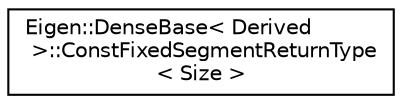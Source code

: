 digraph "Graphical Class Hierarchy"
{
  edge [fontname="Helvetica",fontsize="10",labelfontname="Helvetica",labelfontsize="10"];
  node [fontname="Helvetica",fontsize="10",shape=record];
  rankdir="LR";
  Node1 [label="Eigen::DenseBase\< Derived\l \>::ConstFixedSegmentReturnType\l\< Size \>",height=0.2,width=0.4,color="black", fillcolor="white", style="filled",URL="$struct_eigen_1_1_dense_base_1_1_const_fixed_segment_return_type.html"];
}
